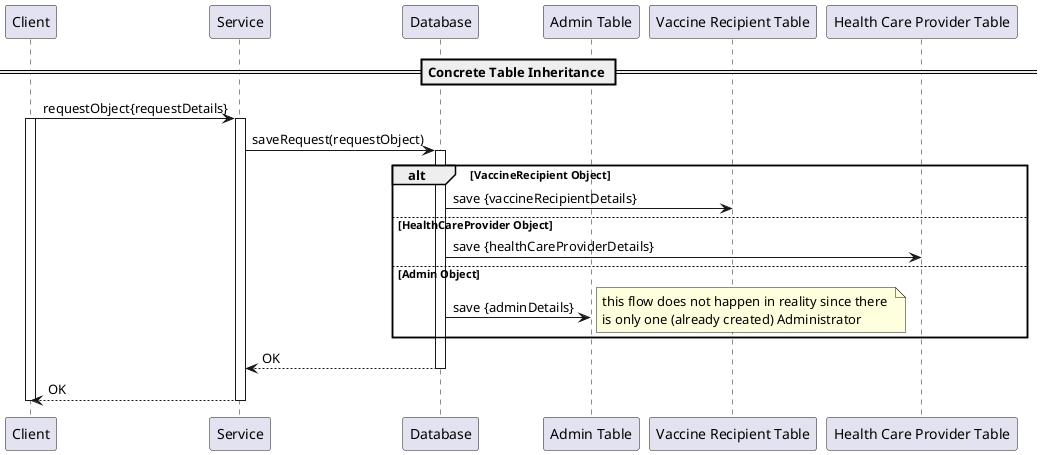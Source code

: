 @startuml
'https://plantuml.com/sequence-diagram

skinparam linetype polyline

participant "Client" as Client
participant "Service" as Service
participant "Database" as DB
participant "Admin Table" as AT
participant "Vaccine Recipient Table" as VRT
participant "Health Care Provider Table" as HCPT

== Concrete Table Inheritance ==
Client -> Service: requestObject{requestDetails}
activate Client
activate Service
Service -> DB: saveRequest(requestObject)
activate DB
alt VaccineRecipient Object
DB -> VRT: save {vaccineRecipientDetails}
else HealthCareProvider Object
DB -> HCPT: save {healthCareProviderDetails}
else Admin Object
DB -> AT: save {adminDetails}
note right: this flow does not happen in reality since there \nis only one (already created) Administrator
end
DB --> Service: OK
deactivate DB
Service --> Client: OK
deactivate Service
deactivate Client

@enduml
